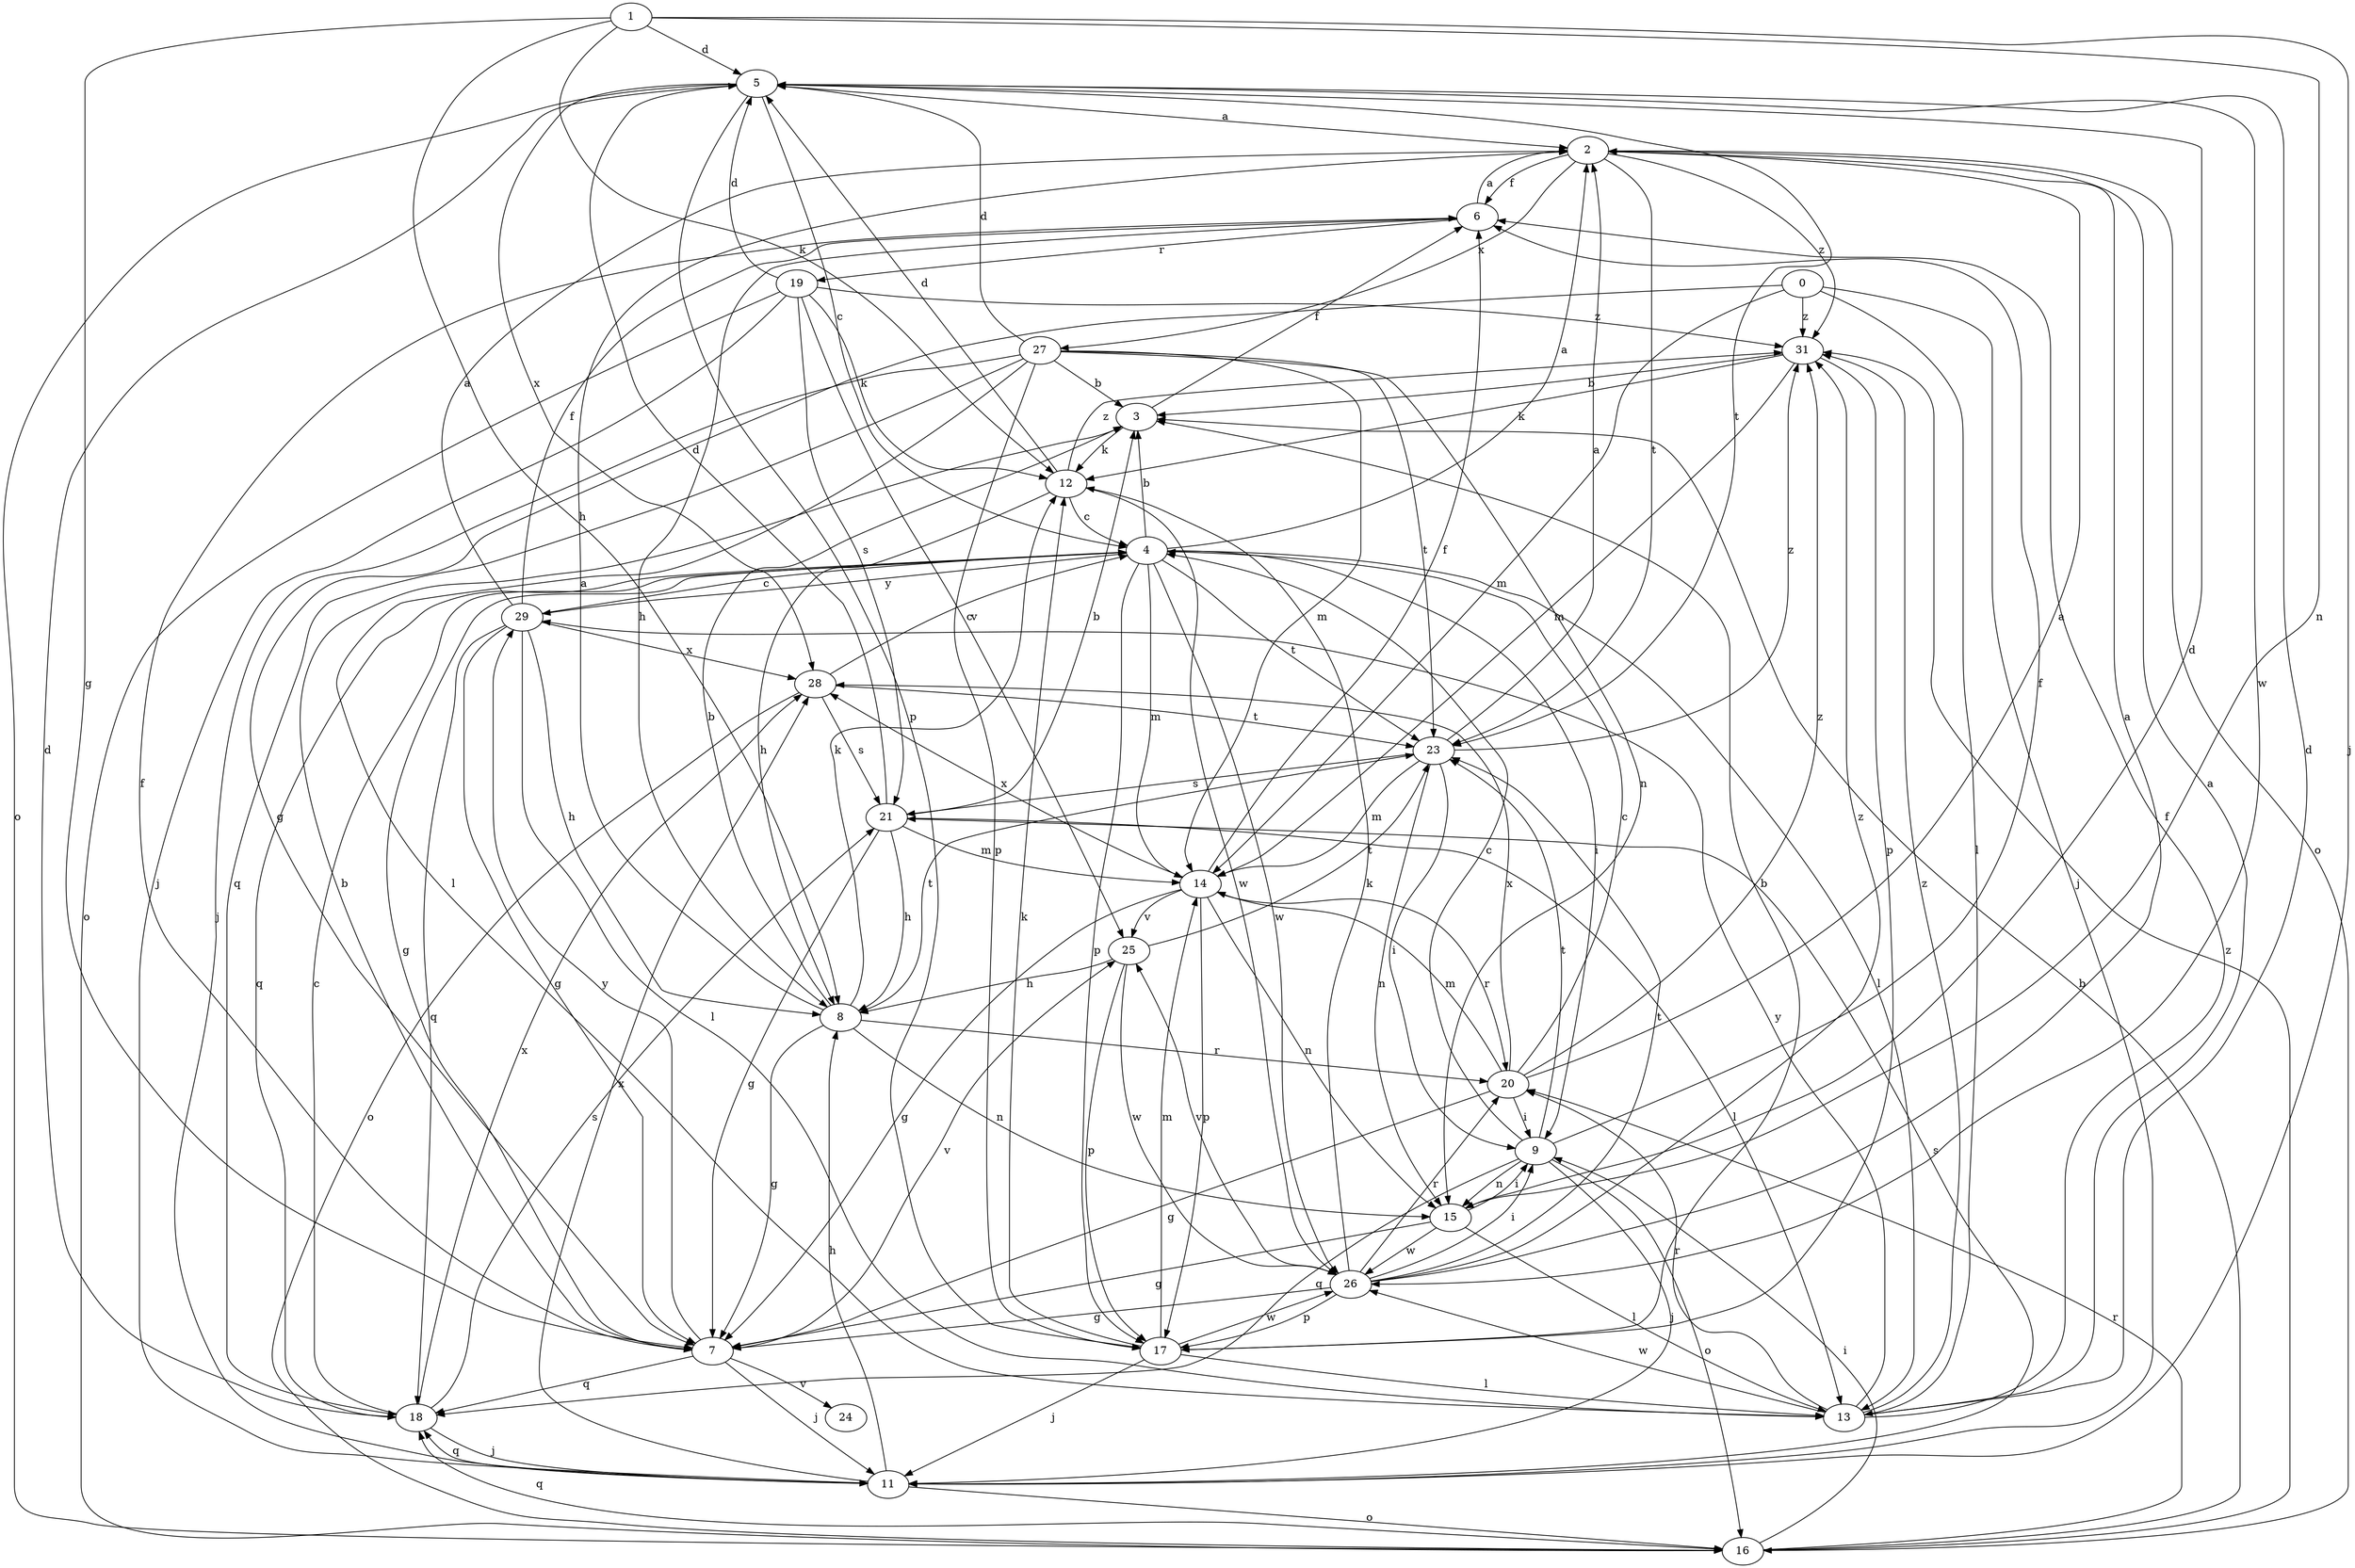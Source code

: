 strict digraph  {
1;
2;
3;
4;
5;
6;
7;
8;
9;
11;
12;
13;
14;
15;
0;
16;
17;
18;
19;
20;
21;
23;
24;
25;
26;
27;
28;
29;
31;
1 -> 5  [label=d];
1 -> 7  [label=g];
1 -> 8  [label=h];
1 -> 11  [label=j];
1 -> 12  [label=k];
1 -> 15  [label=n];
2 -> 6  [label=f];
2 -> 16  [label=o];
2 -> 23  [label=t];
2 -> 27  [label=x];
2 -> 31  [label=z];
3 -> 6  [label=f];
3 -> 12  [label=k];
4 -> 2  [label=a];
4 -> 3  [label=b];
4 -> 7  [label=g];
4 -> 9  [label=i];
4 -> 13  [label=l];
4 -> 14  [label=m];
4 -> 17  [label=p];
4 -> 18  [label=q];
4 -> 23  [label=t];
4 -> 26  [label=w];
4 -> 29  [label=y];
5 -> 2  [label=a];
5 -> 4  [label=c];
5 -> 16  [label=o];
5 -> 17  [label=p];
5 -> 23  [label=t];
5 -> 26  [label=w];
5 -> 28  [label=x];
6 -> 2  [label=a];
6 -> 8  [label=h];
6 -> 19  [label=r];
7 -> 3  [label=b];
7 -> 6  [label=f];
7 -> 11  [label=j];
7 -> 18  [label=q];
7 -> 24  [label=v];
7 -> 25  [label=v];
7 -> 29  [label=y];
8 -> 2  [label=a];
8 -> 3  [label=b];
8 -> 7  [label=g];
8 -> 12  [label=k];
8 -> 15  [label=n];
8 -> 20  [label=r];
8 -> 23  [label=t];
9 -> 4  [label=c];
9 -> 6  [label=f];
9 -> 11  [label=j];
9 -> 15  [label=n];
9 -> 16  [label=o];
9 -> 18  [label=q];
9 -> 23  [label=t];
11 -> 8  [label=h];
11 -> 16  [label=o];
11 -> 18  [label=q];
11 -> 21  [label=s];
11 -> 28  [label=x];
12 -> 4  [label=c];
12 -> 5  [label=d];
12 -> 8  [label=h];
12 -> 26  [label=w];
12 -> 31  [label=z];
13 -> 2  [label=a];
13 -> 5  [label=d];
13 -> 6  [label=f];
13 -> 20  [label=r];
13 -> 26  [label=w];
13 -> 29  [label=y];
13 -> 31  [label=z];
14 -> 6  [label=f];
14 -> 7  [label=g];
14 -> 15  [label=n];
14 -> 17  [label=p];
14 -> 20  [label=r];
14 -> 25  [label=v];
14 -> 28  [label=x];
15 -> 5  [label=d];
15 -> 7  [label=g];
15 -> 9  [label=i];
15 -> 13  [label=l];
15 -> 26  [label=w];
0 -> 7  [label=g];
0 -> 11  [label=j];
0 -> 13  [label=l];
0 -> 14  [label=m];
0 -> 31  [label=z];
16 -> 3  [label=b];
16 -> 9  [label=i];
16 -> 18  [label=q];
16 -> 20  [label=r];
16 -> 31  [label=z];
17 -> 3  [label=b];
17 -> 11  [label=j];
17 -> 12  [label=k];
17 -> 13  [label=l];
17 -> 14  [label=m];
17 -> 26  [label=w];
18 -> 4  [label=c];
18 -> 5  [label=d];
18 -> 11  [label=j];
18 -> 21  [label=s];
18 -> 28  [label=x];
19 -> 5  [label=d];
19 -> 11  [label=j];
19 -> 12  [label=k];
19 -> 16  [label=o];
19 -> 21  [label=s];
19 -> 25  [label=v];
19 -> 31  [label=z];
20 -> 2  [label=a];
20 -> 4  [label=c];
20 -> 7  [label=g];
20 -> 9  [label=i];
20 -> 14  [label=m];
20 -> 28  [label=x];
20 -> 31  [label=z];
21 -> 3  [label=b];
21 -> 5  [label=d];
21 -> 7  [label=g];
21 -> 8  [label=h];
21 -> 13  [label=l];
21 -> 14  [label=m];
23 -> 2  [label=a];
23 -> 9  [label=i];
23 -> 14  [label=m];
23 -> 15  [label=n];
23 -> 21  [label=s];
23 -> 31  [label=z];
25 -> 8  [label=h];
25 -> 17  [label=p];
25 -> 23  [label=t];
25 -> 26  [label=w];
26 -> 2  [label=a];
26 -> 7  [label=g];
26 -> 9  [label=i];
26 -> 12  [label=k];
26 -> 17  [label=p];
26 -> 20  [label=r];
26 -> 23  [label=t];
26 -> 25  [label=v];
26 -> 31  [label=z];
27 -> 3  [label=b];
27 -> 5  [label=d];
27 -> 11  [label=j];
27 -> 13  [label=l];
27 -> 14  [label=m];
27 -> 15  [label=n];
27 -> 17  [label=p];
27 -> 18  [label=q];
27 -> 23  [label=t];
28 -> 4  [label=c];
28 -> 16  [label=o];
28 -> 21  [label=s];
28 -> 23  [label=t];
29 -> 2  [label=a];
29 -> 4  [label=c];
29 -> 6  [label=f];
29 -> 7  [label=g];
29 -> 8  [label=h];
29 -> 13  [label=l];
29 -> 18  [label=q];
29 -> 28  [label=x];
31 -> 3  [label=b];
31 -> 12  [label=k];
31 -> 14  [label=m];
31 -> 17  [label=p];
}
